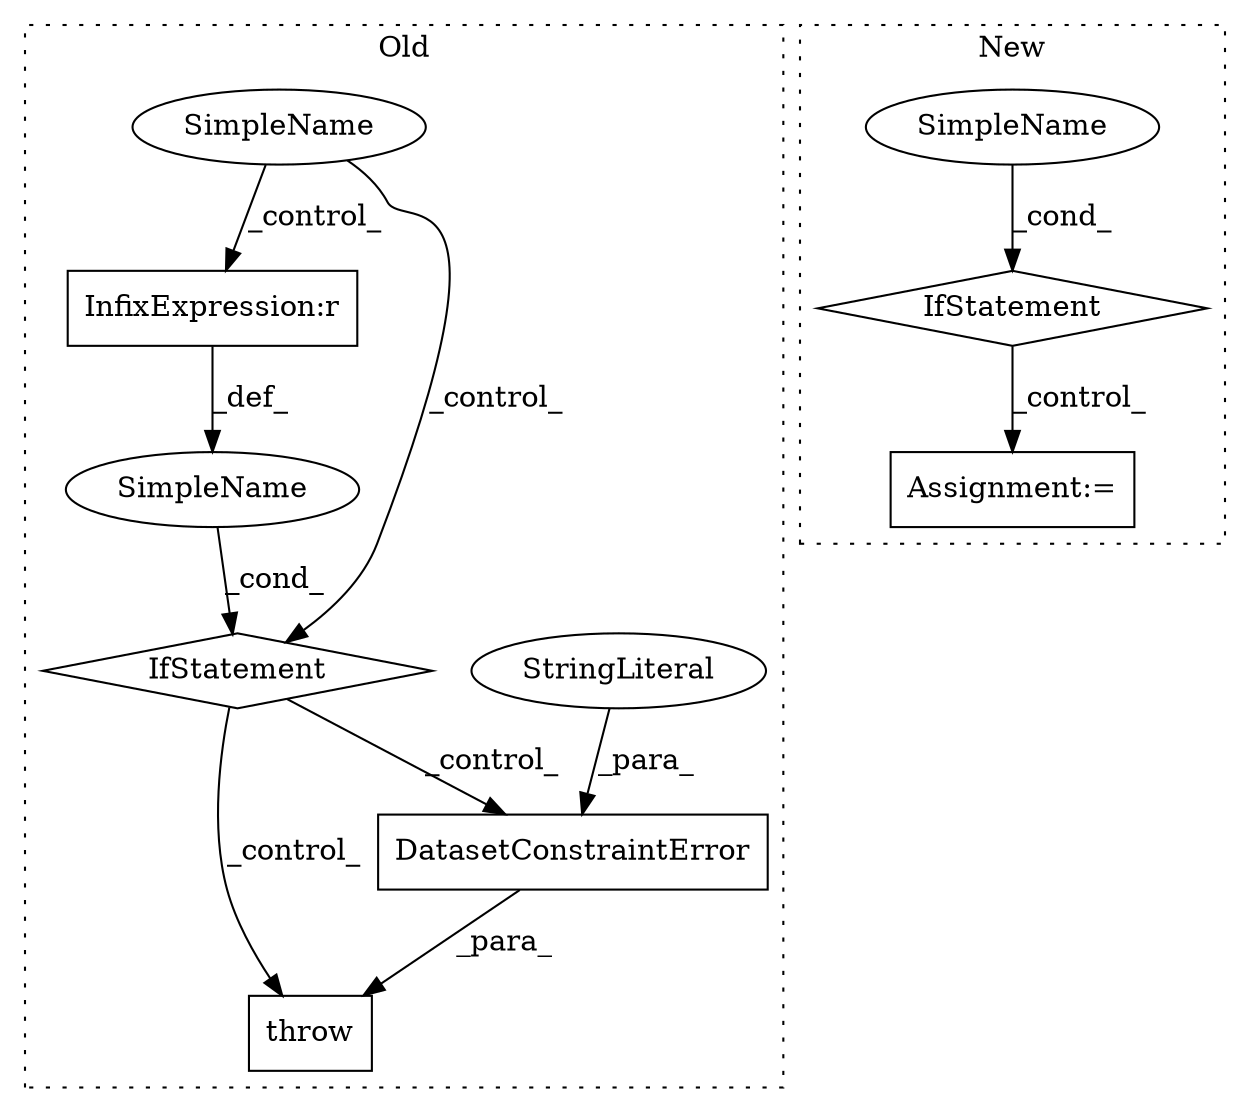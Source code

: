digraph G {
subgraph cluster0 {
1 [label="DatasetConstraintError" a="32" s="1141,1259" l="23,1" shape="box"];
5 [label="StringLiteral" a="45" s="1164" l="24" shape="ellipse"];
6 [label="throw" a="53" s="1135" l="6" shape="box"];
7 [label="SimpleName" a="42" s="" l="" shape="ellipse"];
8 [label="SimpleName" a="42" s="" l="" shape="ellipse"];
9 [label="InfixExpression:r" a="27" s="1090" l="4" shape="box"];
10 [label="IfStatement" a="25" s="1055,1125" l="4,2" shape="diamond"];
label = "Old";
style="dotted";
}
subgraph cluster1 {
2 [label="IfStatement" a="25" s="1089,1128" l="4,2" shape="diamond"];
3 [label="SimpleName" a="42" s="" l="" shape="ellipse"];
4 [label="Assignment:=" a="7" s="1379" l="1" shape="box"];
label = "New";
style="dotted";
}
1 -> 6 [label="_para_"];
2 -> 4 [label="_control_"];
3 -> 2 [label="_cond_"];
5 -> 1 [label="_para_"];
7 -> 10 [label="_cond_"];
8 -> 10 [label="_control_"];
8 -> 9 [label="_control_"];
9 -> 7 [label="_def_"];
10 -> 1 [label="_control_"];
10 -> 6 [label="_control_"];
}